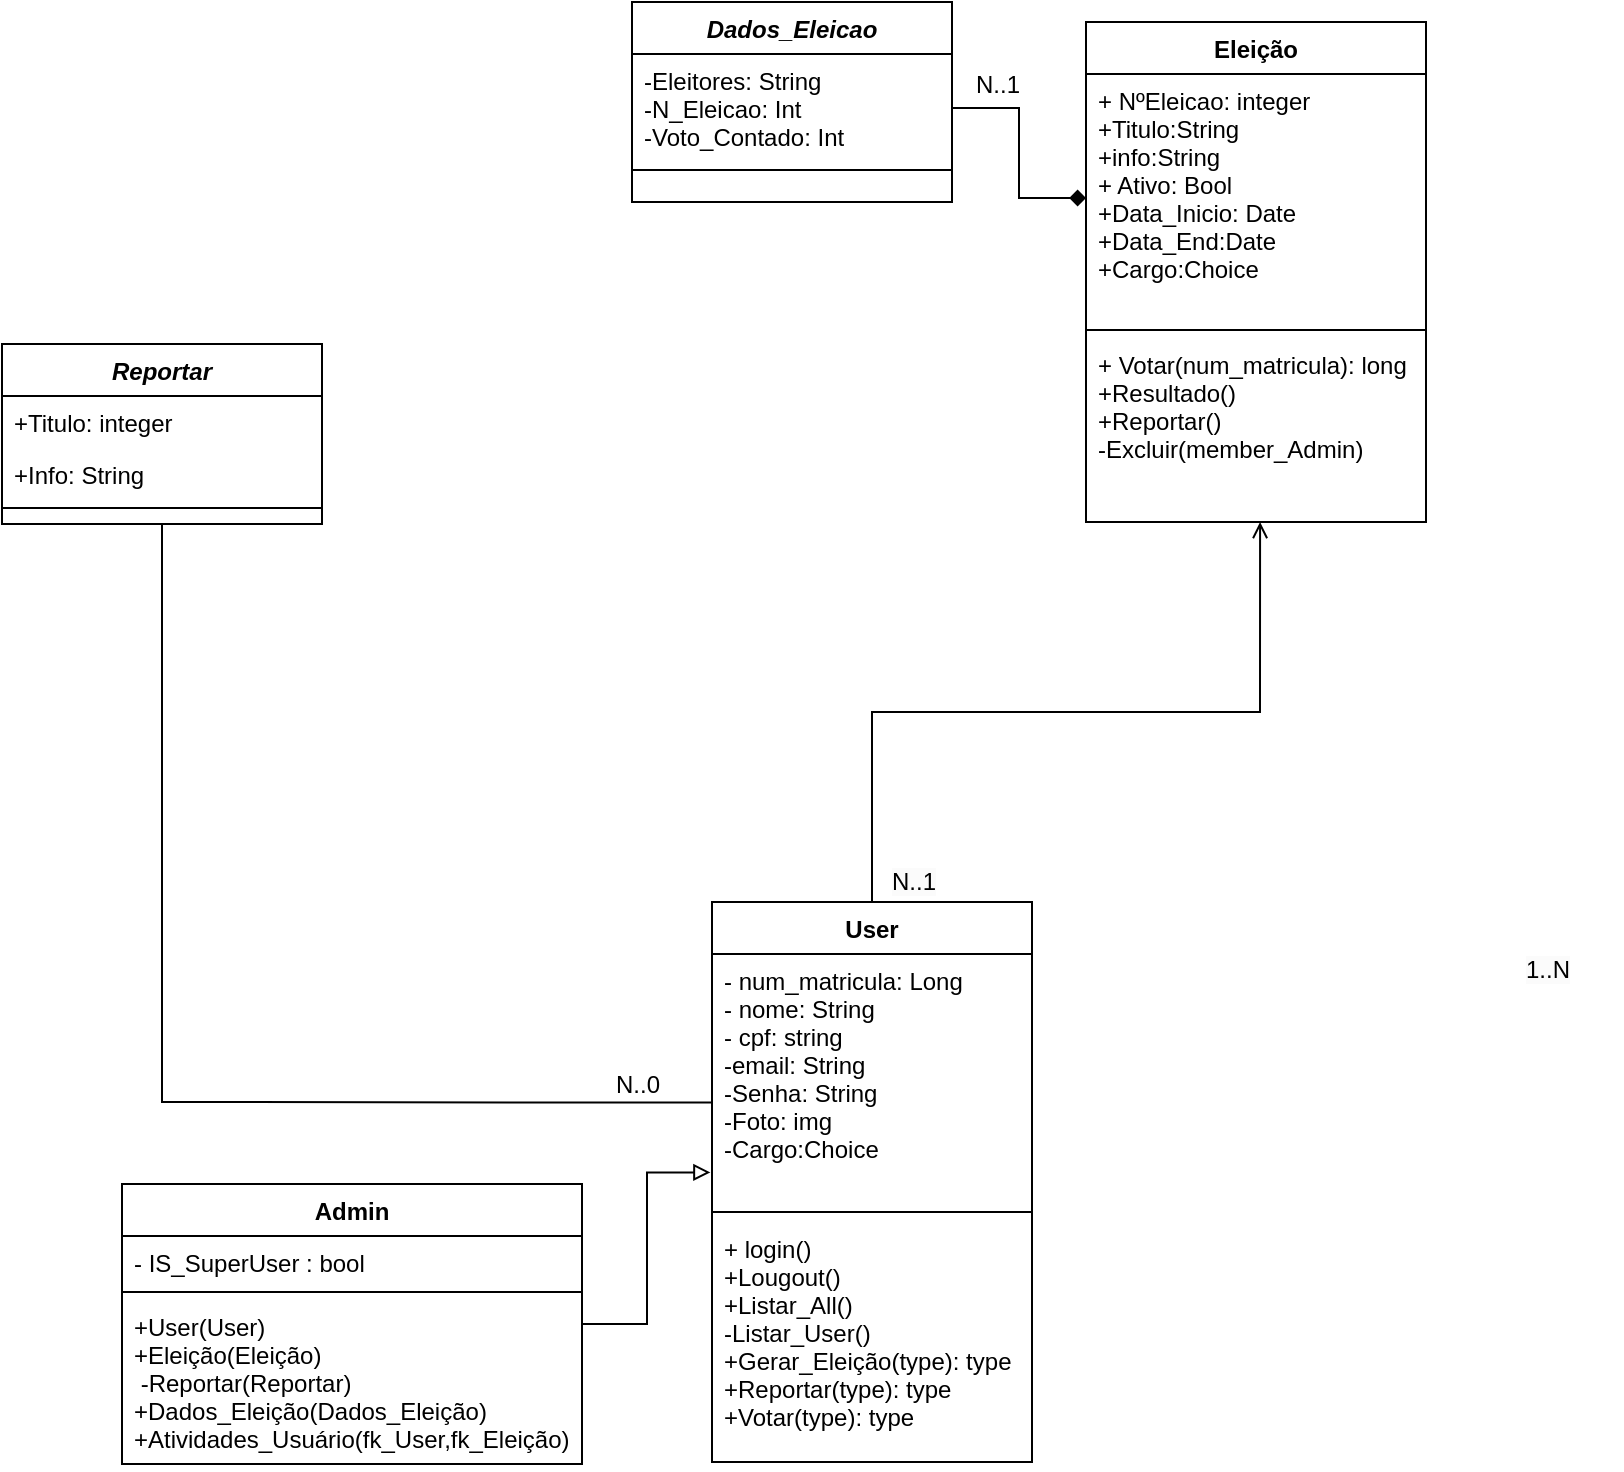 <mxfile version="20.8.11" type="github">
  <diagram id="C5RBs43oDa-KdzZeNtuy" name="Page-1">
    <mxGraphModel dx="2103" dy="991" grid="1" gridSize="10" guides="1" tooltips="1" connect="1" arrows="1" fold="1" page="1" pageScale="1" pageWidth="827" pageHeight="1169" math="0" shadow="0">
      <root>
        <mxCell id="WIyWlLk6GJQsqaUBKTNV-0" />
        <mxCell id="WIyWlLk6GJQsqaUBKTNV-1" parent="WIyWlLk6GJQsqaUBKTNV-0" />
        <mxCell id="zkfFHV4jXpPFQw0GAbJ--0" value="Reportar" style="swimlane;fontStyle=3;align=center;verticalAlign=top;childLayout=stackLayout;horizontal=1;startSize=26;horizontalStack=0;resizeParent=1;resizeLast=0;collapsible=1;marginBottom=0;rounded=0;shadow=0;strokeWidth=1;" parent="WIyWlLk6GJQsqaUBKTNV-1" vertex="1">
          <mxGeometry x="30" y="401" width="160" height="90" as="geometry">
            <mxRectangle x="230" y="140" width="160" height="26" as="alternateBounds" />
          </mxGeometry>
        </mxCell>
        <mxCell id="zkfFHV4jXpPFQw0GAbJ--1" value="+Titulo: integer" style="text;align=left;verticalAlign=top;spacingLeft=4;spacingRight=4;overflow=hidden;rotatable=0;points=[[0,0.5],[1,0.5]];portConstraint=eastwest;" parent="zkfFHV4jXpPFQw0GAbJ--0" vertex="1">
          <mxGeometry y="26" width="160" height="26" as="geometry" />
        </mxCell>
        <mxCell id="zkfFHV4jXpPFQw0GAbJ--2" value="+Info: String" style="text;align=left;verticalAlign=top;spacingLeft=4;spacingRight=4;overflow=hidden;rotatable=0;points=[[0,0.5],[1,0.5]];portConstraint=eastwest;rounded=0;shadow=0;html=0;" parent="zkfFHV4jXpPFQw0GAbJ--0" vertex="1">
          <mxGeometry y="52" width="160" height="26" as="geometry" />
        </mxCell>
        <mxCell id="zkfFHV4jXpPFQw0GAbJ--4" value="" style="line;html=1;strokeWidth=1;align=left;verticalAlign=middle;spacingTop=-1;spacingLeft=3;spacingRight=3;rotatable=0;labelPosition=right;points=[];portConstraint=eastwest;" parent="zkfFHV4jXpPFQw0GAbJ--0" vertex="1">
          <mxGeometry y="78" width="160" height="8" as="geometry" />
        </mxCell>
        <mxCell id="9o_MhyUiwkWeS78SHSdr-8" value="Eleição" style="swimlane;fontStyle=1;align=center;verticalAlign=top;childLayout=stackLayout;horizontal=1;startSize=26;horizontalStack=0;resizeParent=1;resizeParentMax=0;resizeLast=0;collapsible=1;marginBottom=0;" parent="WIyWlLk6GJQsqaUBKTNV-1" vertex="1">
          <mxGeometry x="572" y="240" width="170" height="250" as="geometry" />
        </mxCell>
        <mxCell id="9o_MhyUiwkWeS78SHSdr-9" value="+ NºEleicao: integer&#xa;+Titulo:String&#xa;+info:String&#xa;+ Ativo: Bool&#xa;+Data_Inicio: Date&#xa;+Data_End:Date&#xa;+Cargo:Choice&#xa;&#xa;&#xa;" style="text;strokeColor=none;fillColor=none;align=left;verticalAlign=top;spacingLeft=4;spacingRight=4;overflow=hidden;rotatable=0;points=[[0,0.5],[1,0.5]];portConstraint=eastwest;" parent="9o_MhyUiwkWeS78SHSdr-8" vertex="1">
          <mxGeometry y="26" width="170" height="124" as="geometry" />
        </mxCell>
        <mxCell id="9o_MhyUiwkWeS78SHSdr-10" value="" style="line;strokeWidth=1;fillColor=none;align=left;verticalAlign=middle;spacingTop=-1;spacingLeft=3;spacingRight=3;rotatable=0;labelPosition=right;points=[];portConstraint=eastwest;strokeColor=inherit;" parent="9o_MhyUiwkWeS78SHSdr-8" vertex="1">
          <mxGeometry y="150" width="170" height="8" as="geometry" />
        </mxCell>
        <mxCell id="9o_MhyUiwkWeS78SHSdr-11" value="+ Votar(num_matricula): long&#xa;+Resultado()&#xa;+Reportar()&#xa;-Excluir(member_Admin)" style="text;strokeColor=none;fillColor=none;align=left;verticalAlign=top;spacingLeft=4;spacingRight=4;overflow=hidden;rotatable=0;points=[[0,0.5],[1,0.5]];portConstraint=eastwest;" parent="9o_MhyUiwkWeS78SHSdr-8" vertex="1">
          <mxGeometry y="158" width="170" height="92" as="geometry" />
        </mxCell>
        <mxCell id="rTIXRDjyWRtUDWItmjt2-33" style="edgeStyle=orthogonalEdgeStyle;rounded=0;orthogonalLoop=1;jettySize=auto;html=1;exitX=0.002;exitY=0.599;exitDx=0;exitDy=0;entryX=0.5;entryY=1;entryDx=0;entryDy=0;startArrow=none;startFill=0;endArrow=none;endFill=0;exitPerimeter=0;" parent="WIyWlLk6GJQsqaUBKTNV-1" source="9o_MhyUiwkWeS78SHSdr-13" target="zkfFHV4jXpPFQw0GAbJ--0" edge="1">
          <mxGeometry relative="1" as="geometry">
            <Array as="points">
              <mxPoint x="383" y="780" />
              <mxPoint x="110" y="780" />
            </Array>
          </mxGeometry>
        </mxCell>
        <mxCell id="cXYUkRNheUS1ZCC37MKe-33" style="edgeStyle=orthogonalEdgeStyle;rounded=0;orthogonalLoop=1;jettySize=auto;html=1;exitX=0.5;exitY=0;exitDx=0;exitDy=0;entryX=0.512;entryY=1;entryDx=0;entryDy=0;entryPerimeter=0;startArrow=none;startFill=0;endArrow=open;endFill=0;" parent="WIyWlLk6GJQsqaUBKTNV-1" source="9o_MhyUiwkWeS78SHSdr-12" target="9o_MhyUiwkWeS78SHSdr-11" edge="1">
          <mxGeometry relative="1" as="geometry" />
        </mxCell>
        <mxCell id="9o_MhyUiwkWeS78SHSdr-12" value="User" style="swimlane;fontStyle=1;align=center;verticalAlign=top;childLayout=stackLayout;horizontal=1;startSize=26;horizontalStack=0;resizeParent=1;resizeParentMax=0;resizeLast=0;collapsible=1;marginBottom=0;" parent="WIyWlLk6GJQsqaUBKTNV-1" vertex="1">
          <mxGeometry x="385" y="680" width="160" height="280" as="geometry" />
        </mxCell>
        <mxCell id="9o_MhyUiwkWeS78SHSdr-13" value="- num_matricula: Long&#xa;- nome: String&#xa;- cpf: string&#xa;-email: String&#xa;-Senha: String&#xa;-Foto: img&#xa;-Cargo:Choice&#xa;" style="text;strokeColor=none;fillColor=none;align=left;verticalAlign=top;spacingLeft=4;spacingRight=4;overflow=hidden;rotatable=0;points=[[0,0.5],[1,0.5]];portConstraint=eastwest;" parent="9o_MhyUiwkWeS78SHSdr-12" vertex="1">
          <mxGeometry y="26" width="160" height="124" as="geometry" />
        </mxCell>
        <mxCell id="9o_MhyUiwkWeS78SHSdr-14" value="" style="line;strokeWidth=1;fillColor=none;align=left;verticalAlign=middle;spacingTop=-1;spacingLeft=3;spacingRight=3;rotatable=0;labelPosition=right;points=[];portConstraint=eastwest;strokeColor=inherit;" parent="9o_MhyUiwkWeS78SHSdr-12" vertex="1">
          <mxGeometry y="150" width="160" height="10" as="geometry" />
        </mxCell>
        <mxCell id="9o_MhyUiwkWeS78SHSdr-15" value="+ login()&#xa;+Lougout()&#xa;+Listar_All()&#xa;-Listar_User()&#xa;+Gerar_Eleição(type): type&#xa;+Reportar(type): type&#xa;+Votar(type): type" style="text;strokeColor=none;fillColor=none;align=left;verticalAlign=top;spacingLeft=4;spacingRight=4;overflow=hidden;rotatable=0;points=[[0,0.5],[1,0.5]];portConstraint=eastwest;" parent="9o_MhyUiwkWeS78SHSdr-12" vertex="1">
          <mxGeometry y="160" width="160" height="120" as="geometry" />
        </mxCell>
        <mxCell id="rTIXRDjyWRtUDWItmjt2-27" style="edgeStyle=orthogonalEdgeStyle;rounded=0;orthogonalLoop=1;jettySize=auto;html=1;entryX=-0.005;entryY=0.881;entryDx=0;entryDy=0;entryPerimeter=0;startArrow=none;startFill=0;endArrow=block;endFill=0;" parent="WIyWlLk6GJQsqaUBKTNV-1" source="9o_MhyUiwkWeS78SHSdr-16" target="9o_MhyUiwkWeS78SHSdr-13" edge="1">
          <mxGeometry relative="1" as="geometry" />
        </mxCell>
        <mxCell id="9o_MhyUiwkWeS78SHSdr-16" value="Admin" style="swimlane;fontStyle=1;align=center;verticalAlign=top;childLayout=stackLayout;horizontal=1;startSize=26;horizontalStack=0;resizeParent=1;resizeLast=0;collapsible=1;marginBottom=0;rounded=0;shadow=0;strokeWidth=1;" parent="WIyWlLk6GJQsqaUBKTNV-1" vertex="1">
          <mxGeometry x="90" y="821" width="230" height="140" as="geometry">
            <mxRectangle x="340" y="380" width="170" height="26" as="alternateBounds" />
          </mxGeometry>
        </mxCell>
        <mxCell id="9o_MhyUiwkWeS78SHSdr-17" value="- IS_SuperUser : bool&#xa;" style="text;align=left;verticalAlign=top;spacingLeft=4;spacingRight=4;overflow=hidden;rotatable=0;points=[[0,0.5],[1,0.5]];portConstraint=eastwest;" parent="9o_MhyUiwkWeS78SHSdr-16" vertex="1">
          <mxGeometry y="26" width="230" height="24" as="geometry" />
        </mxCell>
        <mxCell id="9o_MhyUiwkWeS78SHSdr-18" value="" style="line;html=1;strokeWidth=1;align=left;verticalAlign=middle;spacingTop=-1;spacingLeft=3;spacingRight=3;rotatable=0;labelPosition=right;points=[];portConstraint=eastwest;" parent="9o_MhyUiwkWeS78SHSdr-16" vertex="1">
          <mxGeometry y="50" width="230" height="8" as="geometry" />
        </mxCell>
        <mxCell id="rTIXRDjyWRtUDWItmjt2-24" value="+User(User)&#xa;+Eleição(Eleição)&#xa; -Reportar(Reportar)&#xa;+Dados_Eleição(Dados_Eleição)&#xa;+Atividades_Usuário(fk_User,fk_Eleição)" style="text;align=left;verticalAlign=top;spacingLeft=4;spacingRight=4;overflow=hidden;rotatable=0;points=[[0,0.5],[1,0.5]];portConstraint=eastwest;" parent="9o_MhyUiwkWeS78SHSdr-16" vertex="1">
          <mxGeometry y="58" width="230" height="82" as="geometry" />
        </mxCell>
        <mxCell id="rTIXRDjyWRtUDWItmjt2-0" value="Dados_Eleicao" style="swimlane;fontStyle=3;align=center;verticalAlign=top;childLayout=stackLayout;horizontal=1;startSize=26;horizontalStack=0;resizeParent=1;resizeLast=0;collapsible=1;marginBottom=0;rounded=0;shadow=0;strokeWidth=1;" parent="WIyWlLk6GJQsqaUBKTNV-1" vertex="1">
          <mxGeometry x="345" y="230" width="160" height="100" as="geometry">
            <mxRectangle x="230" y="140" width="160" height="26" as="alternateBounds" />
          </mxGeometry>
        </mxCell>
        <mxCell id="rTIXRDjyWRtUDWItmjt2-1" value="-Eleitores: String&#xa;-N_Eleicao: Int&#xa;-Voto_Contado: Int" style="text;align=left;verticalAlign=top;spacingLeft=4;spacingRight=4;overflow=hidden;rotatable=0;points=[[0,0.5],[1,0.5]];portConstraint=eastwest;" parent="rTIXRDjyWRtUDWItmjt2-0" vertex="1">
          <mxGeometry y="26" width="160" height="54" as="geometry" />
        </mxCell>
        <mxCell id="rTIXRDjyWRtUDWItmjt2-4" value="" style="line;html=1;strokeWidth=1;align=left;verticalAlign=middle;spacingTop=-1;spacingLeft=3;spacingRight=3;rotatable=0;labelPosition=right;points=[];portConstraint=eastwest;" parent="rTIXRDjyWRtUDWItmjt2-0" vertex="1">
          <mxGeometry y="80" width="160" height="8" as="geometry" />
        </mxCell>
        <mxCell id="rTIXRDjyWRtUDWItmjt2-6" style="edgeStyle=orthogonalEdgeStyle;rounded=0;orthogonalLoop=1;jettySize=auto;html=1;entryX=1;entryY=0.5;entryDx=0;entryDy=0;endArrow=none;endFill=0;startArrow=diamond;startFill=1;" parent="WIyWlLk6GJQsqaUBKTNV-1" source="9o_MhyUiwkWeS78SHSdr-9" target="rTIXRDjyWRtUDWItmjt2-1" edge="1">
          <mxGeometry relative="1" as="geometry" />
        </mxCell>
        <mxCell id="rTIXRDjyWRtUDWItmjt2-7" value="N..1" style="resizable=0;align=left;verticalAlign=bottom;labelBackgroundColor=none;fontSize=12;" parent="WIyWlLk6GJQsqaUBKTNV-1" connectable="0" vertex="1">
          <mxGeometry x="515" y="280" as="geometry" />
        </mxCell>
        <mxCell id="rTIXRDjyWRtUDWItmjt2-11" value="N..0" style="resizable=0;align=left;verticalAlign=bottom;labelBackgroundColor=none;fontSize=12;direction=south;" parent="WIyWlLk6GJQsqaUBKTNV-1" connectable="0" vertex="1">
          <mxGeometry x="335" y="780" as="geometry" />
        </mxCell>
        <mxCell id="cXYUkRNheUS1ZCC37MKe-32" value="&lt;span style=&quot;color: rgb(0, 0, 0); font-family: Helvetica; font-size: 12px; font-style: normal; font-variant-ligatures: normal; font-variant-caps: normal; font-weight: 400; letter-spacing: normal; orphans: 2; text-align: left; text-indent: 0px; text-transform: none; widows: 2; word-spacing: 0px; -webkit-text-stroke-width: 0px; background-color: rgb(251, 251, 251); text-decoration-thickness: initial; text-decoration-style: initial; text-decoration-color: initial; float: none; display: inline !important;&quot;&gt;1..N&lt;/span&gt;" style="text;whiteSpace=wrap;html=1;" parent="WIyWlLk6GJQsqaUBKTNV-1" vertex="1">
          <mxGeometry x="790" y="700" width="50" height="40" as="geometry" />
        </mxCell>
        <mxCell id="cXYUkRNheUS1ZCC37MKe-34" value="&lt;span style=&quot;color: rgb(0, 0, 0); font-family: Helvetica; font-size: 12px; font-style: normal; font-variant-ligatures: normal; font-variant-caps: normal; font-weight: 400; letter-spacing: normal; orphans: 2; text-align: left; text-indent: 0px; text-transform: none; widows: 2; word-spacing: 0px; -webkit-text-stroke-width: 0px; background-color: rgb(251, 251, 251); text-decoration-thickness: initial; text-decoration-style: initial; text-decoration-color: initial; float: none; display: inline !important;&quot;&gt;N..1&lt;/span&gt;" style="text;whiteSpace=wrap;html=1;" parent="WIyWlLk6GJQsqaUBKTNV-1" vertex="1">
          <mxGeometry x="473" y="656" width="50" height="40" as="geometry" />
        </mxCell>
      </root>
    </mxGraphModel>
  </diagram>
</mxfile>
